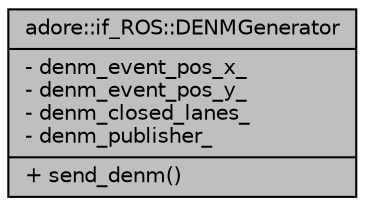 digraph "adore::if_ROS::DENMGenerator"
{
 // LATEX_PDF_SIZE
  edge [fontname="Helvetica",fontsize="10",labelfontname="Helvetica",labelfontsize="10"];
  node [fontname="Helvetica",fontsize="10",shape=record];
  Node1 [label="{adore::if_ROS::DENMGenerator\n|- denm_event_pos_x_\l- denm_event_pos_y_\l- denm_closed_lanes_\l- denm_publisher_\l|+ send_denm()\l}",height=0.2,width=0.4,color="black", fillcolor="grey75", style="filled", fontcolor="black",tooltip=" "];
}

